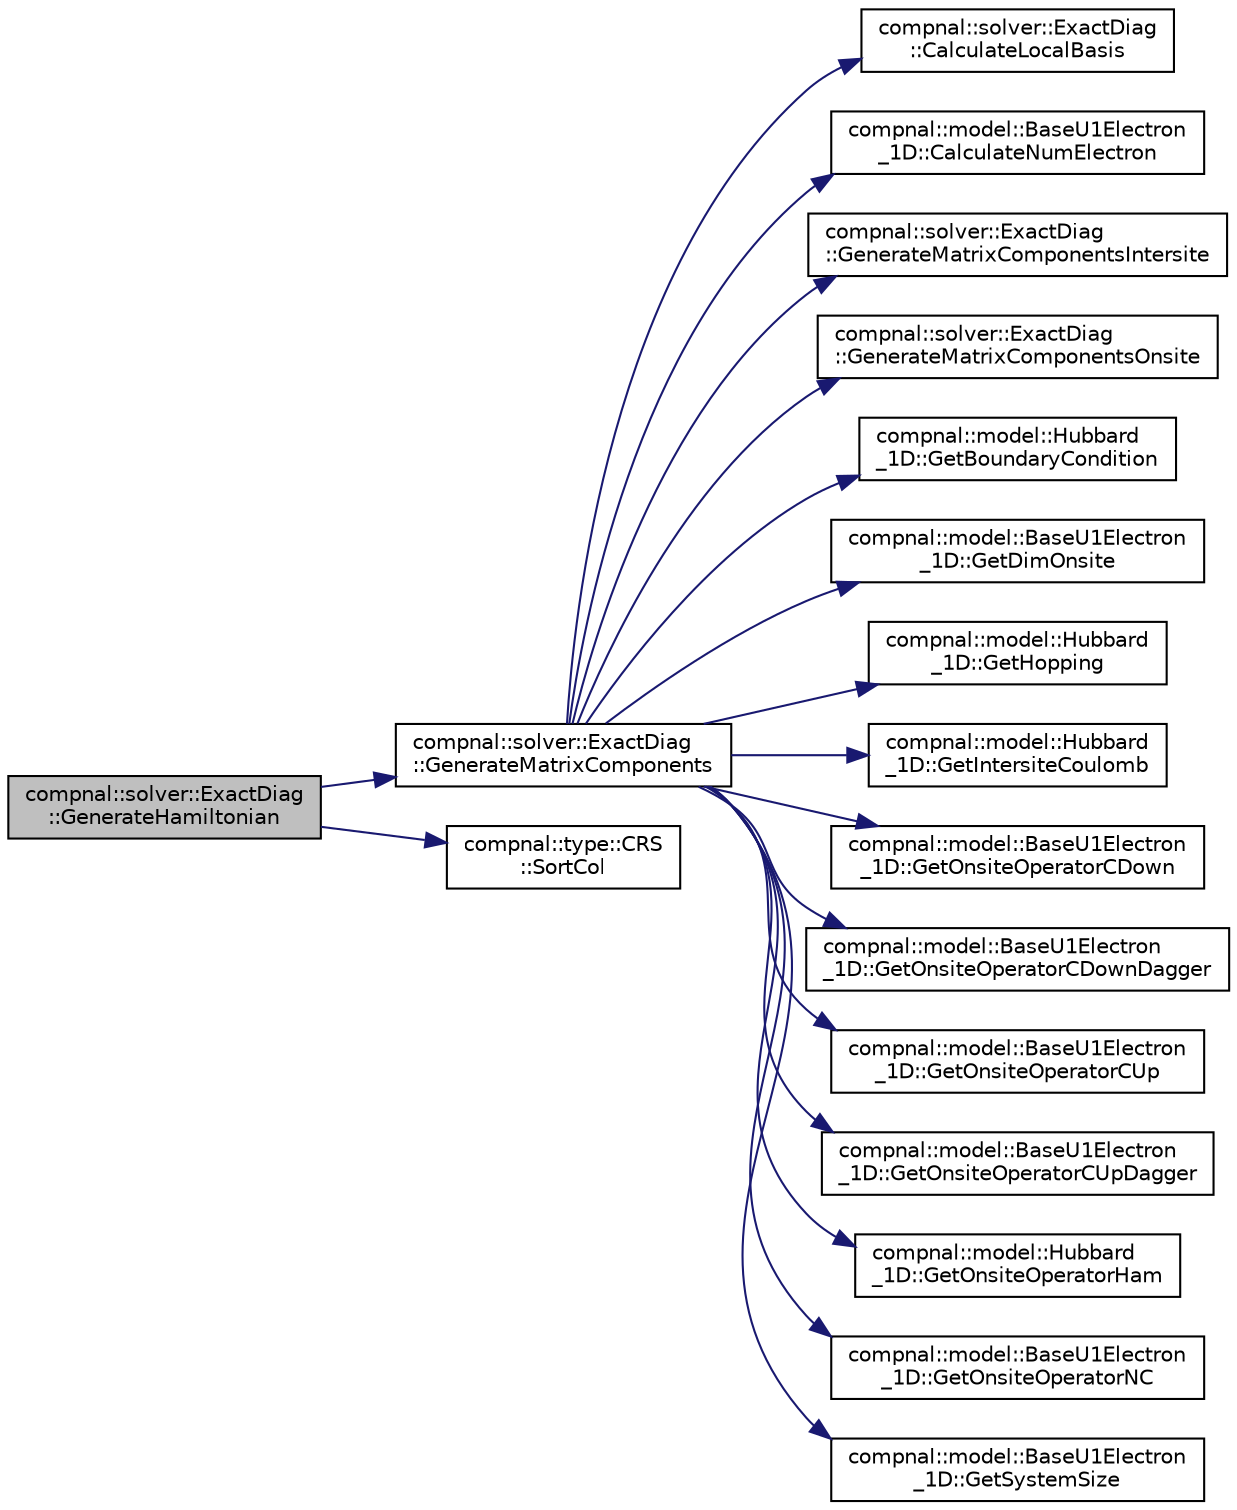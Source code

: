 digraph "compnal::solver::ExactDiag::GenerateHamiltonian"
{
 // INTERACTIVE_SVG=YES
 // LATEX_PDF_SIZE
  edge [fontname="Helvetica",fontsize="10",labelfontname="Helvetica",labelfontsize="10"];
  node [fontname="Helvetica",fontsize="10",shape=record];
  rankdir="LR";
  Node1 [label="compnal::solver::ExactDiag\l::GenerateHamiltonian",height=0.2,width=0.4,color="black", fillcolor="grey75", style="filled", fontcolor="black",tooltip=" "];
  Node1 -> Node2 [color="midnightblue",fontsize="10",style="solid",fontname="Helvetica"];
  Node2 [label="compnal::solver::ExactDiag\l::GenerateMatrixComponents",height=0.2,width=0.4,color="black", fillcolor="white", style="filled",URL="$de/d7d/classcompnal_1_1solver_1_1_exact_diag.html#ab88d4c67d3ca70815a43a7961c9080af",tooltip=" "];
  Node2 -> Node3 [color="midnightblue",fontsize="10",style="solid",fontname="Helvetica"];
  Node3 [label="compnal::solver::ExactDiag\l::CalculateLocalBasis",height=0.2,width=0.4,color="black", fillcolor="white", style="filled",URL="$de/d7d/classcompnal_1_1solver_1_1_exact_diag.html#a1a3a0400cf96ee595d5a095cfb1c4f87",tooltip=" "];
  Node2 -> Node4 [color="midnightblue",fontsize="10",style="solid",fontname="Helvetica"];
  Node4 [label="compnal::model::BaseU1Electron\l_1D::CalculateNumElectron",height=0.2,width=0.4,color="black", fillcolor="white", style="filled",URL="$d8/dc0/classcompnal_1_1model_1_1_base_u1_electron__1_d.html#a465e32e606632a760db7e21c8c1c3e72",tooltip="Calculate the number of electrons from the input onsite basis."];
  Node2 -> Node5 [color="midnightblue",fontsize="10",style="solid",fontname="Helvetica"];
  Node5 [label="compnal::solver::ExactDiag\l::GenerateMatrixComponentsIntersite",height=0.2,width=0.4,color="black", fillcolor="white", style="filled",URL="$de/d7d/classcompnal_1_1solver_1_1_exact_diag.html#aedb25e4c8e244da2a95c38f855d0c5d1",tooltip=" "];
  Node2 -> Node6 [color="midnightblue",fontsize="10",style="solid",fontname="Helvetica"];
  Node6 [label="compnal::solver::ExactDiag\l::GenerateMatrixComponentsOnsite",height=0.2,width=0.4,color="black", fillcolor="white", style="filled",URL="$de/d7d/classcompnal_1_1solver_1_1_exact_diag.html#a0b18fac0aecdc44c9c3309c8e8a7dfc8",tooltip=" "];
  Node2 -> Node7 [color="midnightblue",fontsize="10",style="solid",fontname="Helvetica"];
  Node7 [label="compnal::model::Hubbard\l_1D::GetBoundaryCondition",height=0.2,width=0.4,color="black", fillcolor="white", style="filled",URL="$d9/d7b/classcompnal_1_1model_1_1_hubbard__1_d.html#a2b552c2cb6d887c1112ef431c22ed508",tooltip="Get the boundary condition."];
  Node2 -> Node8 [color="midnightblue",fontsize="10",style="solid",fontname="Helvetica"];
  Node8 [label="compnal::model::BaseU1Electron\l_1D::GetDimOnsite",height=0.2,width=0.4,color="black", fillcolor="white", style="filled",URL="$d8/dc0/classcompnal_1_1model_1_1_base_u1_electron__1_d.html#af85f0a2c8d11d5fc5df37fab13068222",tooltip="Get dimension of the local Hilbert space, 4."];
  Node2 -> Node9 [color="midnightblue",fontsize="10",style="solid",fontname="Helvetica"];
  Node9 [label="compnal::model::Hubbard\l_1D::GetHopping",height=0.2,width=0.4,color="black", fillcolor="white", style="filled",URL="$d9/d7b/classcompnal_1_1model_1_1_hubbard__1_d.html#ac394b7e36cdd24c59f7b516f13c4582c",tooltip="Get hopping energy ."];
  Node2 -> Node10 [color="midnightblue",fontsize="10",style="solid",fontname="Helvetica"];
  Node10 [label="compnal::model::Hubbard\l_1D::GetIntersiteCoulomb",height=0.2,width=0.4,color="black", fillcolor="white", style="filled",URL="$d9/d7b/classcompnal_1_1model_1_1_hubbard__1_d.html#a7255933f15b117c4b40aa4a5816a3b8b",tooltip="Get intersite density-density interactions. ."];
  Node2 -> Node11 [color="midnightblue",fontsize="10",style="solid",fontname="Helvetica"];
  Node11 [label="compnal::model::BaseU1Electron\l_1D::GetOnsiteOperatorCDown",height=0.2,width=0.4,color="black", fillcolor="white", style="filled",URL="$d8/dc0/classcompnal_1_1model_1_1_base_u1_electron__1_d.html#a4dfc489bed6324d3d4092e3ae215c224",tooltip="Get the annihilation operator for the electrons with the down spin ."];
  Node2 -> Node12 [color="midnightblue",fontsize="10",style="solid",fontname="Helvetica"];
  Node12 [label="compnal::model::BaseU1Electron\l_1D::GetOnsiteOperatorCDownDagger",height=0.2,width=0.4,color="black", fillcolor="white", style="filled",URL="$d8/dc0/classcompnal_1_1model_1_1_base_u1_electron__1_d.html#a4892fdee7d5a231b434a6b0335c0cedd",tooltip="Get the creation operator for the electrons with the down spin ."];
  Node2 -> Node13 [color="midnightblue",fontsize="10",style="solid",fontname="Helvetica"];
  Node13 [label="compnal::model::BaseU1Electron\l_1D::GetOnsiteOperatorCUp",height=0.2,width=0.4,color="black", fillcolor="white", style="filled",URL="$d8/dc0/classcompnal_1_1model_1_1_base_u1_electron__1_d.html#a15fe38d996c2d23748a2eb254807b882",tooltip="Get the annihilation operator for the electrons with the up spin ."];
  Node2 -> Node14 [color="midnightblue",fontsize="10",style="solid",fontname="Helvetica"];
  Node14 [label="compnal::model::BaseU1Electron\l_1D::GetOnsiteOperatorCUpDagger",height=0.2,width=0.4,color="black", fillcolor="white", style="filled",URL="$d8/dc0/classcompnal_1_1model_1_1_base_u1_electron__1_d.html#a7a2de63620d20978d0d2d39c722222fd",tooltip="Get the creation operator for the electrons with the up spin ."];
  Node2 -> Node15 [color="midnightblue",fontsize="10",style="solid",fontname="Helvetica"];
  Node15 [label="compnal::model::Hubbard\l_1D::GetOnsiteOperatorHam",height=0.2,width=0.4,color="black", fillcolor="white", style="filled",URL="$d9/d7b/classcompnal_1_1model_1_1_hubbard__1_d.html#a36690ef3139f372438941e9ea951ced5",tooltip="Get the onsite Hamiltonian."];
  Node2 -> Node16 [color="midnightblue",fontsize="10",style="solid",fontname="Helvetica"];
  Node16 [label="compnal::model::BaseU1Electron\l_1D::GetOnsiteOperatorNC",height=0.2,width=0.4,color="black", fillcolor="white", style="filled",URL="$d8/dc0/classcompnal_1_1model_1_1_base_u1_electron__1_d.html#ae4807dc416a3b14a3a6eddfcfa155463",tooltip="Get the number operator for the electrons ."];
  Node2 -> Node17 [color="midnightblue",fontsize="10",style="solid",fontname="Helvetica"];
  Node17 [label="compnal::model::BaseU1Electron\l_1D::GetSystemSize",height=0.2,width=0.4,color="black", fillcolor="white", style="filled",URL="$d8/dc0/classcompnal_1_1model_1_1_base_u1_electron__1_d.html#a6519589bb67f63f761d4b90a6b7fd51b",tooltip="Get the system size ."];
  Node1 -> Node18 [color="midnightblue",fontsize="10",style="solid",fontname="Helvetica"];
  Node18 [label="compnal::type::CRS\l::SortCol",height=0.2,width=0.4,color="black", fillcolor="white", style="filled",URL="$de/d15/structcompnal_1_1type_1_1_c_r_s.html#aa8519157c209179f8e84e3b18dd9faa8",tooltip=" "];
}
